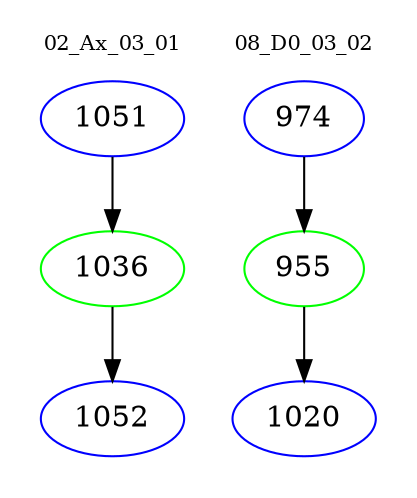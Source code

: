 digraph{
subgraph cluster_0 {
color = white
label = "02_Ax_03_01";
fontsize=10;
T0_1051 [label="1051", color="blue"]
T0_1051 -> T0_1036 [color="black"]
T0_1036 [label="1036", color="green"]
T0_1036 -> T0_1052 [color="black"]
T0_1052 [label="1052", color="blue"]
}
subgraph cluster_1 {
color = white
label = "08_D0_03_02";
fontsize=10;
T1_974 [label="974", color="blue"]
T1_974 -> T1_955 [color="black"]
T1_955 [label="955", color="green"]
T1_955 -> T1_1020 [color="black"]
T1_1020 [label="1020", color="blue"]
}
}

